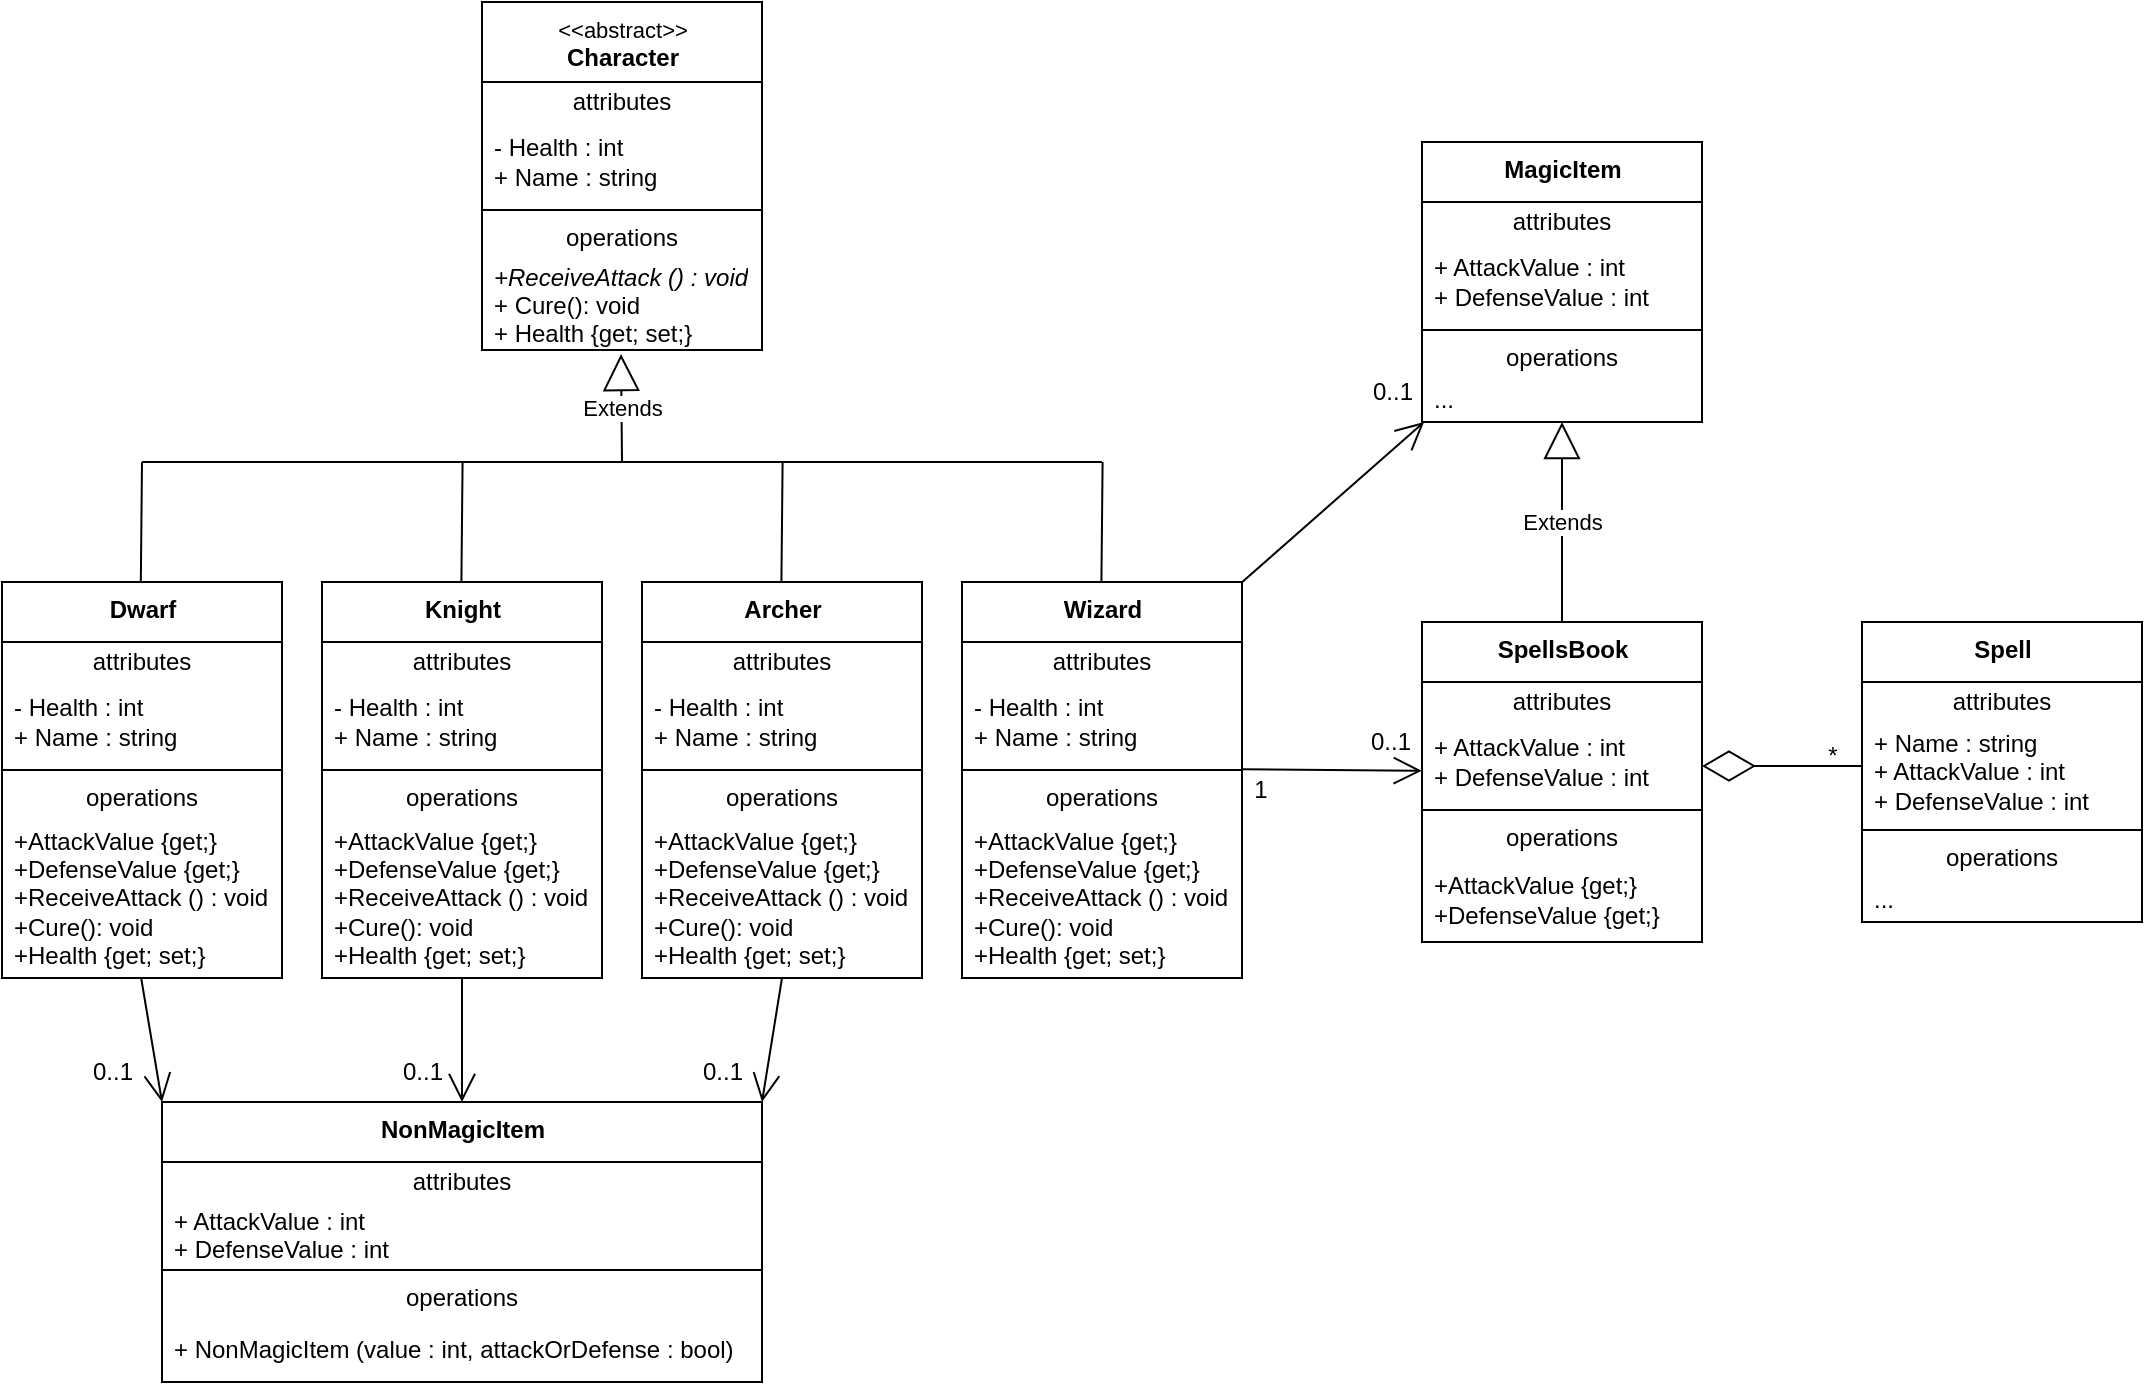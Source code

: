 <mxfile>
    <diagram id="rIbBZLt8fHdKgUEtYZJL" name="Page-1">
        <mxGraphModel dx="2039" dy="1904" grid="1" gridSize="10" guides="1" tooltips="1" connect="1" arrows="1" fold="1" page="1" pageScale="1" pageWidth="850" pageHeight="1100" math="0" shadow="0">
            <root>
                <mxCell id="0"/>
                <mxCell id="1" parent="0"/>
                <mxCell id="2" value="&lt;b&gt;Archer&lt;/b&gt;" style="swimlane;fontStyle=0;align=center;verticalAlign=top;childLayout=stackLayout;horizontal=1;startSize=30;horizontalStack=0;resizeParent=1;resizeParentMax=0;resizeLast=0;collapsible=0;marginBottom=0;html=1;" parent="1" vertex="1">
                    <mxGeometry x="160" y="180" width="140" height="198" as="geometry"/>
                </mxCell>
                <mxCell id="3" value="attributes" style="text;html=1;strokeColor=none;fillColor=none;align=center;verticalAlign=middle;spacingLeft=4;spacingRight=4;overflow=hidden;rotatable=0;points=[[0,0.5],[1,0.5]];portConstraint=eastwest;" parent="2" vertex="1">
                    <mxGeometry y="30" width="140" height="20" as="geometry"/>
                </mxCell>
                <mxCell id="4" value="- Health : int&lt;br&gt;+ Name : string" style="text;html=1;strokeColor=none;fillColor=none;align=left;verticalAlign=middle;spacingLeft=4;spacingRight=4;overflow=hidden;rotatable=0;points=[[0,0.5],[1,0.5]];portConstraint=eastwest;" parent="2" vertex="1">
                    <mxGeometry y="50" width="140" height="40" as="geometry"/>
                </mxCell>
                <mxCell id="7" value="" style="line;strokeWidth=1;fillColor=none;align=left;verticalAlign=middle;spacingTop=-1;spacingLeft=3;spacingRight=3;rotatable=0;labelPosition=right;points=[];portConstraint=eastwest;" parent="2" vertex="1">
                    <mxGeometry y="90" width="140" height="8" as="geometry"/>
                </mxCell>
                <mxCell id="8" value="operations" style="text;html=1;strokeColor=none;fillColor=none;align=center;verticalAlign=middle;spacingLeft=4;spacingRight=4;overflow=hidden;rotatable=0;points=[[0,0.5],[1,0.5]];portConstraint=eastwest;" parent="2" vertex="1">
                    <mxGeometry y="98" width="140" height="20" as="geometry"/>
                </mxCell>
                <mxCell id="9" value="+AttackValue {get;}&lt;br&gt;+DefenseValue {get;}&lt;br&gt;+ReceiveAttack () : void&lt;br&gt;+Cure(): void&lt;br&gt;+Health {get; set;}" style="text;html=1;strokeColor=none;fillColor=none;align=left;verticalAlign=middle;spacingLeft=4;spacingRight=4;overflow=hidden;rotatable=0;points=[[0,0.5],[1,0.5]];portConstraint=eastwest;" parent="2" vertex="1">
                    <mxGeometry y="118" width="140" height="80" as="geometry"/>
                </mxCell>
                <mxCell id="10" value="&lt;b&gt;SpellsBook&lt;/b&gt;" style="swimlane;fontStyle=0;align=center;verticalAlign=top;childLayout=stackLayout;horizontal=1;startSize=30;horizontalStack=0;resizeParent=1;resizeParentMax=0;resizeLast=0;collapsible=0;marginBottom=0;html=1;" parent="1" vertex="1">
                    <mxGeometry x="550" y="200" width="140" height="160" as="geometry"/>
                </mxCell>
                <mxCell id="11" value="attributes" style="text;html=1;strokeColor=none;fillColor=none;align=center;verticalAlign=middle;spacingLeft=4;spacingRight=4;overflow=hidden;rotatable=0;points=[[0,0.5],[1,0.5]];portConstraint=eastwest;" parent="10" vertex="1">
                    <mxGeometry y="30" width="140" height="20" as="geometry"/>
                </mxCell>
                <mxCell id="101" value="" style="endArrow=open;endFill=1;endSize=12;html=1;entryX=0.897;entryY=0.98;entryDx=0;entryDy=0;entryPerimeter=0;" edge="1" parent="10" target="33">
                    <mxGeometry width="160" relative="1" as="geometry">
                        <mxPoint x="-90" y="73.64" as="sourcePoint"/>
                        <mxPoint x="-10" y="74" as="targetPoint"/>
                    </mxGeometry>
                </mxCell>
                <mxCell id="78" value="+ AttackValue : int&lt;br&gt;+ DefenseValue : int" style="text;html=1;strokeColor=none;fillColor=none;align=left;verticalAlign=middle;spacingLeft=4;spacingRight=4;overflow=hidden;rotatable=0;points=[[0,0.5],[1,0.5]];portConstraint=eastwest;" parent="10" vertex="1">
                    <mxGeometry y="50" width="140" height="40" as="geometry"/>
                </mxCell>
                <mxCell id="13" value="" style="line;strokeWidth=1;fillColor=none;align=left;verticalAlign=middle;spacingTop=-1;spacingLeft=3;spacingRight=3;rotatable=0;labelPosition=right;points=[];portConstraint=eastwest;" parent="10" vertex="1">
                    <mxGeometry y="90" width="140" height="8" as="geometry"/>
                </mxCell>
                <mxCell id="14" value="operations" style="text;html=1;strokeColor=none;fillColor=none;align=center;verticalAlign=middle;spacingLeft=4;spacingRight=4;overflow=hidden;rotatable=0;points=[[0,0.5],[1,0.5]];portConstraint=eastwest;" parent="10" vertex="1">
                    <mxGeometry y="98" width="140" height="20" as="geometry"/>
                </mxCell>
                <mxCell id="15" value="+AttackValue {get;}&lt;br&gt;+DefenseValue {get;}" style="text;html=1;strokeColor=none;fillColor=none;align=left;verticalAlign=middle;spacingLeft=4;spacingRight=4;overflow=hidden;rotatable=0;points=[[0,0.5],[1,0.5]];portConstraint=eastwest;" parent="10" vertex="1">
                    <mxGeometry y="118" width="140" height="42" as="geometry"/>
                </mxCell>
                <mxCell id="16" value="&lt;b&gt;Spell&lt;/b&gt;" style="swimlane;fontStyle=0;align=center;verticalAlign=top;childLayout=stackLayout;horizontal=1;startSize=30;horizontalStack=0;resizeParent=1;resizeParentMax=0;resizeLast=0;collapsible=0;marginBottom=0;html=1;" parent="1" vertex="1">
                    <mxGeometry x="770" y="200" width="140" height="150" as="geometry"/>
                </mxCell>
                <mxCell id="17" value="attributes" style="text;html=1;strokeColor=none;fillColor=none;align=center;verticalAlign=middle;spacingLeft=4;spacingRight=4;overflow=hidden;rotatable=0;points=[[0,0.5],[1,0.5]];portConstraint=eastwest;" parent="16" vertex="1">
                    <mxGeometry y="30" width="140" height="20" as="geometry"/>
                </mxCell>
                <mxCell id="79" value="+ Name : string&lt;br&gt;+ AttackValue : int&lt;br&gt;+ DefenseValue : int" style="text;html=1;strokeColor=none;fillColor=none;align=left;verticalAlign=middle;spacingLeft=4;spacingRight=4;overflow=hidden;rotatable=0;points=[[0,0.5],[1,0.5]];portConstraint=eastwest;" parent="16" vertex="1">
                    <mxGeometry y="50" width="140" height="50" as="geometry"/>
                </mxCell>
                <mxCell id="19" value="" style="line;strokeWidth=1;fillColor=none;align=left;verticalAlign=middle;spacingTop=-1;spacingLeft=3;spacingRight=3;rotatable=0;labelPosition=right;points=[];portConstraint=eastwest;" parent="16" vertex="1">
                    <mxGeometry y="100" width="140" height="8" as="geometry"/>
                </mxCell>
                <mxCell id="20" value="operations" style="text;html=1;strokeColor=none;fillColor=none;align=center;verticalAlign=middle;spacingLeft=4;spacingRight=4;overflow=hidden;rotatable=0;points=[[0,0.5],[1,0.5]];portConstraint=eastwest;" parent="16" vertex="1">
                    <mxGeometry y="108" width="140" height="20" as="geometry"/>
                </mxCell>
                <mxCell id="21" value="..." style="text;html=1;strokeColor=none;fillColor=none;align=left;verticalAlign=middle;spacingLeft=4;spacingRight=4;overflow=hidden;rotatable=0;points=[[0,0.5],[1,0.5]];portConstraint=eastwest;" parent="16" vertex="1">
                    <mxGeometry y="128" width="140" height="22" as="geometry"/>
                </mxCell>
                <mxCell id="22" value="" style="endArrow=diamondThin;endFill=0;endSize=24;html=1;" parent="1" edge="1">
                    <mxGeometry width="160" relative="1" as="geometry">
                        <mxPoint x="770" y="272" as="sourcePoint"/>
                        <mxPoint x="690" y="272" as="targetPoint"/>
                    </mxGeometry>
                </mxCell>
                <mxCell id="23" value="*" style="text;html=1;align=center;verticalAlign=middle;resizable=0;points=[];autosize=1;strokeColor=none;fillColor=none;" parent="1" vertex="1">
                    <mxGeometry x="740" y="252" width="30" height="30" as="geometry"/>
                </mxCell>
                <mxCell id="24" value="&lt;b&gt;Wizard&lt;/b&gt;" style="swimlane;fontStyle=0;align=center;verticalAlign=top;childLayout=stackLayout;horizontal=1;startSize=30;horizontalStack=0;resizeParent=1;resizeParentMax=0;resizeLast=0;collapsible=0;marginBottom=0;html=1;" parent="1" vertex="1">
                    <mxGeometry x="320" y="180" width="140" height="198" as="geometry"/>
                </mxCell>
                <mxCell id="25" value="attributes" style="text;html=1;strokeColor=none;fillColor=none;align=center;verticalAlign=middle;spacingLeft=4;spacingRight=4;overflow=hidden;rotatable=0;points=[[0,0.5],[1,0.5]];portConstraint=eastwest;" parent="24" vertex="1">
                    <mxGeometry y="30" width="140" height="20" as="geometry"/>
                </mxCell>
                <mxCell id="73" value="- Health : int&lt;br&gt;+ Name : string" style="text;html=1;strokeColor=none;fillColor=none;align=left;verticalAlign=middle;spacingLeft=4;spacingRight=4;overflow=hidden;rotatable=0;points=[[0,0.5],[1,0.5]];portConstraint=eastwest;" parent="24" vertex="1">
                    <mxGeometry y="50" width="140" height="40" as="geometry"/>
                </mxCell>
                <mxCell id="27" value="" style="line;strokeWidth=1;fillColor=none;align=left;verticalAlign=middle;spacingTop=-1;spacingLeft=3;spacingRight=3;rotatable=0;labelPosition=right;points=[];portConstraint=eastwest;" parent="24" vertex="1">
                    <mxGeometry y="90" width="140" height="8" as="geometry"/>
                </mxCell>
                <mxCell id="28" value="operations" style="text;html=1;strokeColor=none;fillColor=none;align=center;verticalAlign=middle;spacingLeft=4;spacingRight=4;overflow=hidden;rotatable=0;points=[[0,0.5],[1,0.5]];portConstraint=eastwest;" parent="24" vertex="1">
                    <mxGeometry y="98" width="140" height="20" as="geometry"/>
                </mxCell>
                <mxCell id="29" value="+AttackValue {get;}&lt;br&gt;+DefenseValue {get;}&lt;br&gt;+ReceiveAttack () : void&lt;br&gt;+Cure(): void&lt;br&gt;+Health {get; set;}" style="text;html=1;strokeColor=none;fillColor=none;align=left;verticalAlign=middle;spacingLeft=4;spacingRight=4;overflow=hidden;rotatable=0;points=[[0,0.5],[1,0.5]];portConstraint=eastwest;" parent="24" vertex="1">
                    <mxGeometry y="118" width="140" height="80" as="geometry"/>
                </mxCell>
                <mxCell id="33" value="0..1" style="text;html=1;align=center;verticalAlign=middle;resizable=0;points=[];autosize=1;strokeColor=none;fillColor=none;" parent="1" vertex="1">
                    <mxGeometry x="514" y="245" width="40" height="30" as="geometry"/>
                </mxCell>
                <mxCell id="34" value="1" style="text;html=1;align=center;verticalAlign=middle;resizable=0;points=[];autosize=1;strokeColor=none;fillColor=none;" parent="1" vertex="1">
                    <mxGeometry x="454" y="269" width="30" height="30" as="geometry"/>
                </mxCell>
                <mxCell id="36" value="&lt;font style=&quot;font-size: 11px;&quot;&gt;&amp;lt;&amp;lt;abstract&amp;gt;&amp;gt;&lt;/font&gt;&lt;br&gt;&lt;b&gt;Character&lt;/b&gt;" style="swimlane;fontStyle=0;align=center;verticalAlign=top;childLayout=stackLayout;horizontal=1;startSize=40;horizontalStack=0;resizeParent=1;resizeParentMax=0;resizeLast=0;collapsible=0;marginBottom=0;html=1;" parent="1" vertex="1">
                    <mxGeometry x="80" y="-110" width="140" height="174" as="geometry"/>
                </mxCell>
                <mxCell id="37" value="attributes" style="text;html=1;strokeColor=none;fillColor=none;align=center;verticalAlign=middle;spacingLeft=4;spacingRight=4;overflow=hidden;rotatable=0;points=[[0,0.5],[1,0.5]];portConstraint=eastwest;" parent="36" vertex="1">
                    <mxGeometry y="40" width="140" height="20" as="geometry"/>
                </mxCell>
                <mxCell id="38" value="- Health : int&lt;br&gt;+ Name : string" style="text;html=1;strokeColor=none;fillColor=none;align=left;verticalAlign=middle;spacingLeft=4;spacingRight=4;overflow=hidden;rotatable=0;points=[[0,0.5],[1,0.5]];portConstraint=eastwest;" parent="36" vertex="1">
                    <mxGeometry y="60" width="140" height="40" as="geometry"/>
                </mxCell>
                <mxCell id="39" value="" style="line;strokeWidth=1;fillColor=none;align=left;verticalAlign=middle;spacingTop=-1;spacingLeft=3;spacingRight=3;rotatable=0;labelPosition=right;points=[];portConstraint=eastwest;" parent="36" vertex="1">
                    <mxGeometry y="100" width="140" height="8" as="geometry"/>
                </mxCell>
                <mxCell id="40" value="operations" style="text;html=1;strokeColor=none;fillColor=none;align=center;verticalAlign=middle;spacingLeft=4;spacingRight=4;overflow=hidden;rotatable=0;points=[[0,0.5],[1,0.5]];portConstraint=eastwest;" parent="36" vertex="1">
                    <mxGeometry y="108" width="140" height="20" as="geometry"/>
                </mxCell>
                <mxCell id="41" value="&lt;i&gt;+ReceiveAttack () : void&lt;/i&gt;&lt;br&gt;+ Cure(): void&lt;br&gt;+ Health {get; set;}" style="text;html=1;strokeColor=none;fillColor=none;align=left;verticalAlign=middle;spacingLeft=4;spacingRight=4;overflow=hidden;rotatable=0;points=[[0,0.5],[1,0.5]];portConstraint=eastwest;" parent="36" vertex="1">
                    <mxGeometry y="128" width="140" height="46" as="geometry"/>
                </mxCell>
                <mxCell id="42" value="&lt;b&gt;Knight&lt;/b&gt;" style="swimlane;fontStyle=0;align=center;verticalAlign=top;childLayout=stackLayout;horizontal=1;startSize=30;horizontalStack=0;resizeParent=1;resizeParentMax=0;resizeLast=0;collapsible=0;marginBottom=0;html=1;" parent="1" vertex="1">
                    <mxGeometry y="180" width="140" height="198" as="geometry"/>
                </mxCell>
                <mxCell id="43" value="attributes" style="text;html=1;strokeColor=none;fillColor=none;align=center;verticalAlign=middle;spacingLeft=4;spacingRight=4;overflow=hidden;rotatable=0;points=[[0,0.5],[1,0.5]];portConstraint=eastwest;" parent="42" vertex="1">
                    <mxGeometry y="30" width="140" height="20" as="geometry"/>
                </mxCell>
                <mxCell id="75" value="- Health : int&lt;br&gt;+ Name : string" style="text;html=1;strokeColor=none;fillColor=none;align=left;verticalAlign=middle;spacingLeft=4;spacingRight=4;overflow=hidden;rotatable=0;points=[[0,0.5],[1,0.5]];portConstraint=eastwest;" parent="42" vertex="1">
                    <mxGeometry y="50" width="140" height="40" as="geometry"/>
                </mxCell>
                <mxCell id="45" value="" style="line;strokeWidth=1;fillColor=none;align=left;verticalAlign=middle;spacingTop=-1;spacingLeft=3;spacingRight=3;rotatable=0;labelPosition=right;points=[];portConstraint=eastwest;" parent="42" vertex="1">
                    <mxGeometry y="90" width="140" height="8" as="geometry"/>
                </mxCell>
                <mxCell id="46" value="operations" style="text;html=1;strokeColor=none;fillColor=none;align=center;verticalAlign=middle;spacingLeft=4;spacingRight=4;overflow=hidden;rotatable=0;points=[[0,0.5],[1,0.5]];portConstraint=eastwest;" parent="42" vertex="1">
                    <mxGeometry y="98" width="140" height="20" as="geometry"/>
                </mxCell>
                <mxCell id="47" value="+AttackValue {get;}&lt;br&gt;+DefenseValue {get;}&lt;br&gt;+ReceiveAttack () : void&lt;br&gt;+Cure(): void&lt;br&gt;+Health {get; set;}" style="text;html=1;strokeColor=none;fillColor=none;align=left;verticalAlign=middle;spacingLeft=4;spacingRight=4;overflow=hidden;rotatable=0;points=[[0,0.5],[1,0.5]];portConstraint=eastwest;" parent="42" vertex="1">
                    <mxGeometry y="118" width="140" height="80" as="geometry"/>
                </mxCell>
                <mxCell id="48" value="&lt;b&gt;Dwarf&lt;/b&gt;" style="swimlane;fontStyle=0;align=center;verticalAlign=top;childLayout=stackLayout;horizontal=1;startSize=30;horizontalStack=0;resizeParent=1;resizeParentMax=0;resizeLast=0;collapsible=0;marginBottom=0;html=1;" parent="1" vertex="1">
                    <mxGeometry x="-160" y="180" width="140" height="198" as="geometry"/>
                </mxCell>
                <mxCell id="49" value="attributes" style="text;html=1;strokeColor=none;fillColor=none;align=center;verticalAlign=middle;spacingLeft=4;spacingRight=4;overflow=hidden;rotatable=0;points=[[0,0.5],[1,0.5]];portConstraint=eastwest;" parent="48" vertex="1">
                    <mxGeometry y="30" width="140" height="20" as="geometry"/>
                </mxCell>
                <mxCell id="74" value="- Health : int&lt;br&gt;+ Name : string" style="text;html=1;strokeColor=none;fillColor=none;align=left;verticalAlign=middle;spacingLeft=4;spacingRight=4;overflow=hidden;rotatable=0;points=[[0,0.5],[1,0.5]];portConstraint=eastwest;" parent="48" vertex="1">
                    <mxGeometry y="50" width="140" height="40" as="geometry"/>
                </mxCell>
                <mxCell id="51" value="" style="line;strokeWidth=1;fillColor=none;align=left;verticalAlign=middle;spacingTop=-1;spacingLeft=3;spacingRight=3;rotatable=0;labelPosition=right;points=[];portConstraint=eastwest;" parent="48" vertex="1">
                    <mxGeometry y="90" width="140" height="8" as="geometry"/>
                </mxCell>
                <mxCell id="52" value="operations" style="text;html=1;strokeColor=none;fillColor=none;align=center;verticalAlign=middle;spacingLeft=4;spacingRight=4;overflow=hidden;rotatable=0;points=[[0,0.5],[1,0.5]];portConstraint=eastwest;" parent="48" vertex="1">
                    <mxGeometry y="98" width="140" height="20" as="geometry"/>
                </mxCell>
                <mxCell id="53" value="+AttackValue {get;}&lt;br&gt;+DefenseValue {get;}&lt;br&gt;+ReceiveAttack () : void&lt;br&gt;+Cure(): void&lt;br&gt;+Health {get; set;}" style="text;html=1;strokeColor=none;fillColor=none;align=left;verticalAlign=middle;spacingLeft=4;spacingRight=4;overflow=hidden;rotatable=0;points=[[0,0.5],[1,0.5]];portConstraint=eastwest;" parent="48" vertex="1">
                    <mxGeometry y="118" width="140" height="80" as="geometry"/>
                </mxCell>
                <mxCell id="54" value="Extends" style="endArrow=block;endSize=16;endFill=0;html=1;" parent="1" edge="1">
                    <mxGeometry width="160" relative="1" as="geometry">
                        <mxPoint x="150" y="120" as="sourcePoint"/>
                        <mxPoint x="149.5" y="66" as="targetPoint"/>
                    </mxGeometry>
                </mxCell>
                <mxCell id="55" value="" style="html=1;verticalAlign=bottom;labelBackgroundColor=none;endArrow=none;endFill=0;endSize=6;align=left;" parent="1" edge="1">
                    <mxGeometry x="-1" relative="1" as="geometry">
                        <mxPoint x="-90" y="120" as="sourcePoint"/>
                        <mxPoint x="390" y="120" as="targetPoint"/>
                    </mxGeometry>
                </mxCell>
                <mxCell id="56" value="" style="html=1;verticalAlign=bottom;labelBackgroundColor=none;endArrow=none;endFill=0;endSize=6;align=left;" parent="1" edge="1">
                    <mxGeometry x="-1" relative="1" as="geometry">
                        <mxPoint x="-90.59" y="180" as="sourcePoint"/>
                        <mxPoint x="-90" y="120" as="targetPoint"/>
                    </mxGeometry>
                </mxCell>
                <mxCell id="57" value="" style="html=1;verticalAlign=bottom;labelBackgroundColor=none;endArrow=none;endFill=0;endSize=6;align=left;" parent="1" edge="1">
                    <mxGeometry x="-1" relative="1" as="geometry">
                        <mxPoint x="69.7" y="180" as="sourcePoint"/>
                        <mxPoint x="70.29" y="120" as="targetPoint"/>
                    </mxGeometry>
                </mxCell>
                <mxCell id="58" value="" style="html=1;verticalAlign=bottom;labelBackgroundColor=none;endArrow=none;endFill=0;endSize=6;align=left;" parent="1" edge="1">
                    <mxGeometry x="-1" relative="1" as="geometry">
                        <mxPoint x="229.71" y="180" as="sourcePoint"/>
                        <mxPoint x="230.3" y="120" as="targetPoint"/>
                    </mxGeometry>
                </mxCell>
                <mxCell id="59" value="" style="html=1;verticalAlign=bottom;labelBackgroundColor=none;endArrow=none;endFill=0;endSize=6;align=left;" parent="1" edge="1">
                    <mxGeometry x="-1" relative="1" as="geometry">
                        <mxPoint x="389.71" y="180" as="sourcePoint"/>
                        <mxPoint x="390.3" y="120" as="targetPoint"/>
                    </mxGeometry>
                </mxCell>
                <mxCell id="60" value="&lt;b&gt;NonMagicItem&lt;/b&gt;" style="swimlane;fontStyle=0;align=center;verticalAlign=top;childLayout=stackLayout;horizontal=1;startSize=30;horizontalStack=0;resizeParent=1;resizeParentMax=0;resizeLast=0;collapsible=0;marginBottom=0;html=1;" parent="1" vertex="1">
                    <mxGeometry x="-80" y="440" width="300" height="140" as="geometry"/>
                </mxCell>
                <mxCell id="61" value="attributes" style="text;html=1;strokeColor=none;fillColor=none;align=center;verticalAlign=middle;spacingLeft=4;spacingRight=4;overflow=hidden;rotatable=0;points=[[0,0.5],[1,0.5]];portConstraint=eastwest;" parent="60" vertex="1">
                    <mxGeometry y="30" width="300" height="20" as="geometry"/>
                </mxCell>
                <mxCell id="62" value="+ AttackValue : int&lt;br&gt;+ DefenseValue : int" style="text;html=1;strokeColor=none;fillColor=none;align=left;verticalAlign=middle;spacingLeft=4;spacingRight=4;overflow=hidden;rotatable=0;points=[[0,0.5],[1,0.5]];portConstraint=eastwest;" parent="60" vertex="1">
                    <mxGeometry y="50" width="300" height="30" as="geometry"/>
                </mxCell>
                <mxCell id="63" value="" style="line;strokeWidth=1;fillColor=none;align=left;verticalAlign=middle;spacingTop=-1;spacingLeft=3;spacingRight=3;rotatable=0;labelPosition=right;points=[];portConstraint=eastwest;" parent="60" vertex="1">
                    <mxGeometry y="80" width="300" height="8" as="geometry"/>
                </mxCell>
                <mxCell id="64" value="operations" style="text;html=1;strokeColor=none;fillColor=none;align=center;verticalAlign=middle;spacingLeft=4;spacingRight=4;overflow=hidden;rotatable=0;points=[[0,0.5],[1,0.5]];portConstraint=eastwest;" parent="60" vertex="1">
                    <mxGeometry y="88" width="300" height="20" as="geometry"/>
                </mxCell>
                <mxCell id="65" value="+ NonMagicItem (value : int, attackOrDefense : bool)" style="text;html=1;strokeColor=none;fillColor=none;align=left;verticalAlign=middle;spacingLeft=4;spacingRight=4;overflow=hidden;rotatable=0;points=[[0,0.5],[1,0.5]];portConstraint=eastwest;" parent="60" vertex="1">
                    <mxGeometry y="108" width="300" height="32" as="geometry"/>
                </mxCell>
                <mxCell id="66" value="&lt;b&gt;MagicItem&lt;/b&gt;" style="swimlane;fontStyle=0;align=center;verticalAlign=top;childLayout=stackLayout;horizontal=1;startSize=30;horizontalStack=0;resizeParent=1;resizeParentMax=0;resizeLast=0;collapsible=0;marginBottom=0;html=1;" parent="1" vertex="1">
                    <mxGeometry x="550" y="-40" width="140" height="140" as="geometry"/>
                </mxCell>
                <mxCell id="67" value="attributes" style="text;html=1;strokeColor=none;fillColor=none;align=center;verticalAlign=middle;spacingLeft=4;spacingRight=4;overflow=hidden;rotatable=0;points=[[0,0.5],[1,0.5]];portConstraint=eastwest;" parent="66" vertex="1">
                    <mxGeometry y="30" width="140" height="20" as="geometry"/>
                </mxCell>
                <mxCell id="68" value="+ AttackValue : int&lt;br&gt;+ DefenseValue : int" style="text;html=1;strokeColor=none;fillColor=none;align=left;verticalAlign=middle;spacingLeft=4;spacingRight=4;overflow=hidden;rotatable=0;points=[[0,0.5],[1,0.5]];portConstraint=eastwest;" parent="66" vertex="1">
                    <mxGeometry y="50" width="140" height="40" as="geometry"/>
                </mxCell>
                <mxCell id="69" value="" style="line;strokeWidth=1;fillColor=none;align=left;verticalAlign=middle;spacingTop=-1;spacingLeft=3;spacingRight=3;rotatable=0;labelPosition=right;points=[];portConstraint=eastwest;" parent="66" vertex="1">
                    <mxGeometry y="90" width="140" height="8" as="geometry"/>
                </mxCell>
                <mxCell id="70" value="operations" style="text;html=1;strokeColor=none;fillColor=none;align=center;verticalAlign=middle;spacingLeft=4;spacingRight=4;overflow=hidden;rotatable=0;points=[[0,0.5],[1,0.5]];portConstraint=eastwest;" parent="66" vertex="1">
                    <mxGeometry y="98" width="140" height="20" as="geometry"/>
                </mxCell>
                <mxCell id="71" value="..." style="text;html=1;strokeColor=none;fillColor=none;align=left;verticalAlign=middle;spacingLeft=4;spacingRight=4;overflow=hidden;rotatable=0;points=[[0,0.5],[1,0.5]];portConstraint=eastwest;" parent="66" vertex="1">
                    <mxGeometry y="118" width="140" height="22" as="geometry"/>
                </mxCell>
                <mxCell id="72" value="Extends" style="endArrow=block;endSize=16;endFill=0;html=1;exitX=0.5;exitY=0;exitDx=0;exitDy=0;" parent="1" source="10" edge="1">
                    <mxGeometry width="160" relative="1" as="geometry">
                        <mxPoint x="619.72" y="120.0" as="sourcePoint"/>
                        <mxPoint x="620" y="100" as="targetPoint"/>
                    </mxGeometry>
                </mxCell>
                <mxCell id="84" value="0..1" style="text;html=1;align=center;verticalAlign=middle;resizable=0;points=[];autosize=1;strokeColor=none;fillColor=none;" parent="1" vertex="1">
                    <mxGeometry x="180" y="410" width="40" height="30" as="geometry"/>
                </mxCell>
                <mxCell id="88" value="0..1" style="text;html=1;align=center;verticalAlign=middle;resizable=0;points=[];autosize=1;strokeColor=none;fillColor=none;" parent="1" vertex="1">
                    <mxGeometry x="515" y="70" width="40" height="30" as="geometry"/>
                </mxCell>
                <mxCell id="89" value="0..1" style="text;html=1;align=center;verticalAlign=middle;resizable=0;points=[];autosize=1;strokeColor=none;fillColor=none;" parent="1" vertex="1">
                    <mxGeometry x="30" y="410" width="40" height="30" as="geometry"/>
                </mxCell>
                <mxCell id="90" value="0..1" style="text;html=1;align=center;verticalAlign=middle;resizable=0;points=[];autosize=1;strokeColor=none;fillColor=none;" parent="1" vertex="1">
                    <mxGeometry x="-125" y="410" width="40" height="30" as="geometry"/>
                </mxCell>
                <mxCell id="102" value="" style="endArrow=open;endFill=1;endSize=12;html=1;entryX=0.901;entryY=1.001;entryDx=0;entryDy=0;entryPerimeter=0;" edge="1" parent="1" target="88">
                    <mxGeometry width="160" relative="1" as="geometry">
                        <mxPoint x="460.12" y="180.0" as="sourcePoint"/>
                        <mxPoint x="550.0" y="180.76" as="targetPoint"/>
                    </mxGeometry>
                </mxCell>
                <mxCell id="103" value="" style="endArrow=open;endFill=1;endSize=12;html=1;" edge="1" parent="1">
                    <mxGeometry width="160" relative="1" as="geometry">
                        <mxPoint x="230.0" y="378" as="sourcePoint"/>
                        <mxPoint x="220" y="440" as="targetPoint"/>
                    </mxGeometry>
                </mxCell>
                <mxCell id="104" value="" style="endArrow=open;endFill=1;endSize=12;html=1;entryX=0.5;entryY=0;entryDx=0;entryDy=0;exitX=0.5;exitY=0.997;exitDx=0;exitDy=0;exitPerimeter=0;" edge="1" parent="1" source="47" target="60">
                    <mxGeometry width="160" relative="1" as="geometry">
                        <mxPoint x="75" y="378" as="sourcePoint"/>
                        <mxPoint x="65" y="440" as="targetPoint"/>
                    </mxGeometry>
                </mxCell>
                <mxCell id="105" value="" style="endArrow=open;endFill=1;endSize=12;html=1;entryX=0;entryY=0;entryDx=0;entryDy=0;exitX=0.497;exitY=1;exitDx=0;exitDy=0;exitPerimeter=0;" edge="1" parent="1" source="53" target="60">
                    <mxGeometry width="160" relative="1" as="geometry">
                        <mxPoint x="-90" y="380" as="sourcePoint"/>
                        <mxPoint x="-100" y="432.24" as="targetPoint"/>
                    </mxGeometry>
                </mxCell>
            </root>
        </mxGraphModel>
    </diagram>
</mxfile>